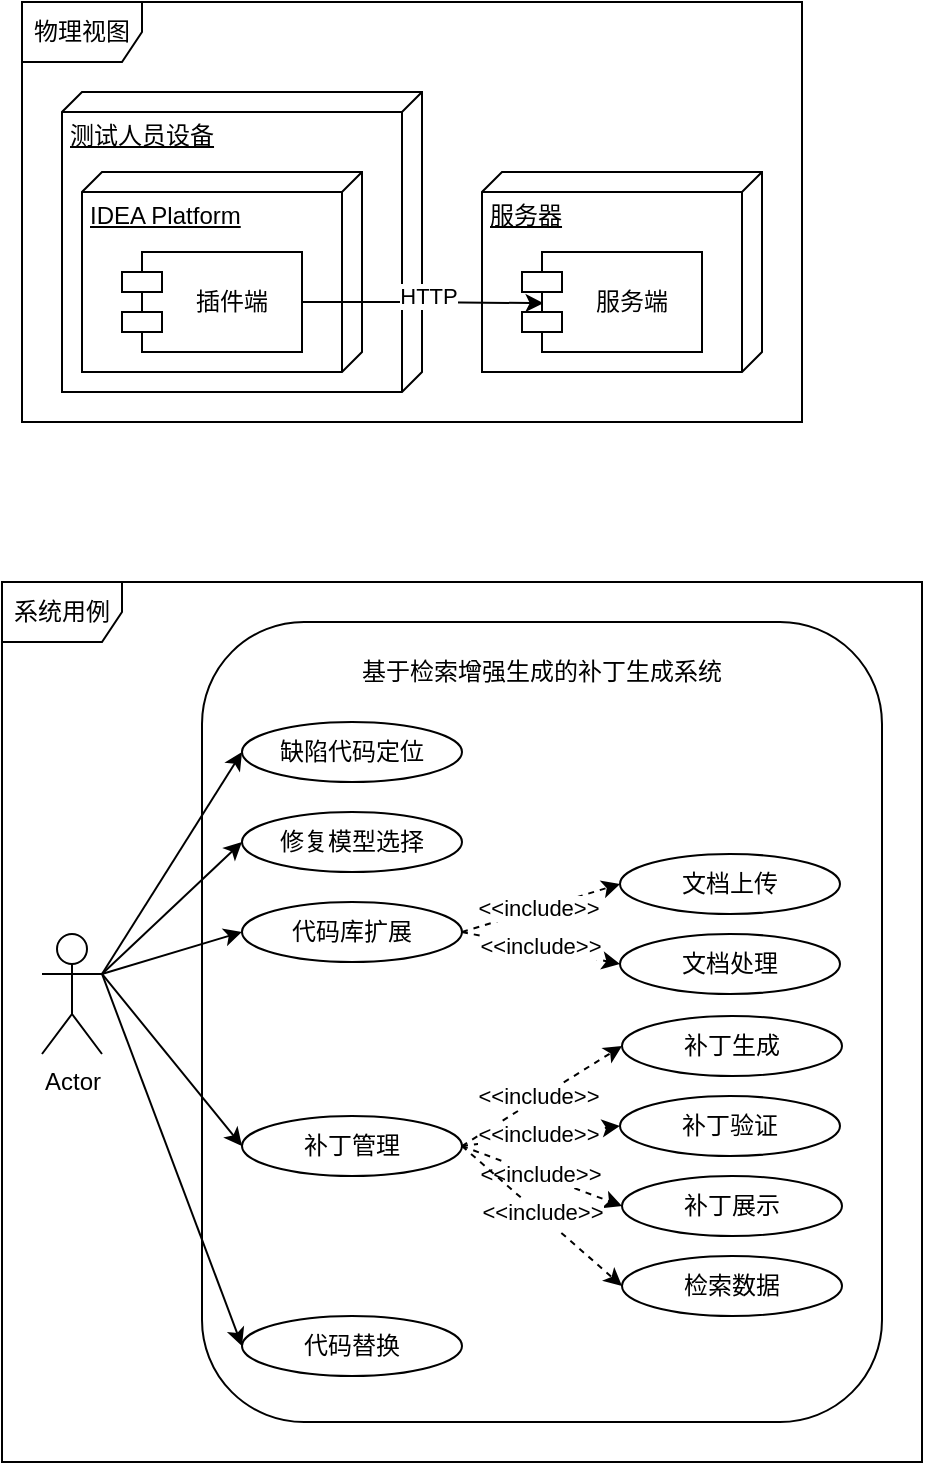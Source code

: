 <mxfile version="26.2.12">
  <diagram name="第 1 页" id="lk4YY7itc-QHqMsu6-zK">
    <mxGraphModel dx="822" dy="511" grid="1" gridSize="10" guides="1" tooltips="1" connect="1" arrows="1" fold="1" page="1" pageScale="1" pageWidth="827" pageHeight="1169" math="0" shadow="0">
      <root>
        <mxCell id="0" />
        <mxCell id="1" parent="0" />
        <mxCell id="BA9d9Z4KovJgcBnni8Xz-9" value="" style="group" parent="1" vertex="1" connectable="0">
          <mxGeometry x="60" y="40" width="390" height="210" as="geometry" />
        </mxCell>
        <mxCell id="BA9d9Z4KovJgcBnni8Xz-2" value="物理视图" style="shape=umlFrame;whiteSpace=wrap;html=1;pointerEvents=0;fillOpacity=100;" parent="BA9d9Z4KovJgcBnni8Xz-9" vertex="1">
          <mxGeometry width="390" height="210" as="geometry" />
        </mxCell>
        <mxCell id="BA9d9Z4KovJgcBnni8Xz-3" value="测试人员设备" style="verticalAlign=top;align=left;spacingTop=8;spacingLeft=2;spacingRight=12;shape=cube;size=10;direction=south;fontStyle=4;html=1;whiteSpace=wrap;fillOpacity=100;" parent="BA9d9Z4KovJgcBnni8Xz-9" vertex="1">
          <mxGeometry x="20" y="45" width="180" height="150" as="geometry" />
        </mxCell>
        <mxCell id="BA9d9Z4KovJgcBnni8Xz-4" value="IDEA Platform" style="verticalAlign=top;align=left;spacingTop=8;spacingLeft=2;spacingRight=12;shape=cube;size=10;direction=south;fontStyle=4;html=1;whiteSpace=wrap;fillOpacity=100;" parent="BA9d9Z4KovJgcBnni8Xz-9" vertex="1">
          <mxGeometry x="30" y="85" width="140" height="100" as="geometry" />
        </mxCell>
        <mxCell id="BA9d9Z4KovJgcBnni8Xz-5" value="服务器" style="verticalAlign=top;align=left;spacingTop=8;spacingLeft=2;spacingRight=12;shape=cube;size=10;direction=south;fontStyle=4;html=1;whiteSpace=wrap;fillOpacity=100;" parent="BA9d9Z4KovJgcBnni8Xz-9" vertex="1">
          <mxGeometry x="230" y="85" width="140" height="100" as="geometry" />
        </mxCell>
        <mxCell id="BA9d9Z4KovJgcBnni8Xz-7" style="edgeStyle=orthogonalEdgeStyle;rounded=0;orthogonalLoop=1;jettySize=auto;html=1;entryX=0.12;entryY=0.512;entryDx=0;entryDy=0;entryPerimeter=0;fillOpacity=100;" parent="BA9d9Z4KovJgcBnni8Xz-9" source="BA9d9Z4KovJgcBnni8Xz-1" target="BA9d9Z4KovJgcBnni8Xz-6" edge="1">
          <mxGeometry relative="1" as="geometry" />
        </mxCell>
        <mxCell id="BA9d9Z4KovJgcBnni8Xz-8" value="HTTP" style="edgeLabel;html=1;align=center;verticalAlign=middle;resizable=0;points=[];fillOpacity=100;" parent="BA9d9Z4KovJgcBnni8Xz-7" vertex="1" connectable="0">
          <mxGeometry x="0.039" y="4" relative="1" as="geometry">
            <mxPoint as="offset" />
          </mxGeometry>
        </mxCell>
        <mxCell id="BA9d9Z4KovJgcBnni8Xz-1" value="插件端" style="shape=module;align=left;spacingLeft=20;align=center;verticalAlign=middle;whiteSpace=wrap;html=1;fillOpacity=100;" parent="BA9d9Z4KovJgcBnni8Xz-9" vertex="1">
          <mxGeometry x="50" y="125" width="90" height="50" as="geometry" />
        </mxCell>
        <mxCell id="BA9d9Z4KovJgcBnni8Xz-6" value="服务端" style="shape=module;align=center;spacingLeft=20;align=center;verticalAlign=middle;whiteSpace=wrap;html=1;fillOpacity=100;" parent="BA9d9Z4KovJgcBnni8Xz-9" vertex="1">
          <mxGeometry x="250" y="125" width="90" height="50" as="geometry" />
        </mxCell>
        <mxCell id="ABpXX3L1bujOYwQylND3-49" value="" style="group" vertex="1" connectable="0" parent="1">
          <mxGeometry x="50" y="330" width="470" height="440" as="geometry" />
        </mxCell>
        <mxCell id="ABpXX3L1bujOYwQylND3-1" value="系统用例" style="shape=umlFrame;whiteSpace=wrap;html=1;pointerEvents=0;" vertex="1" parent="ABpXX3L1bujOYwQylND3-49">
          <mxGeometry width="460" height="440" as="geometry" />
        </mxCell>
        <mxCell id="ABpXX3L1bujOYwQylND3-2" value="Actor" style="shape=umlActor;verticalLabelPosition=bottom;verticalAlign=top;html=1;outlineConnect=0;" vertex="1" parent="ABpXX3L1bujOYwQylND3-49">
          <mxGeometry x="20" y="176" width="30" height="60" as="geometry" />
        </mxCell>
        <mxCell id="ABpXX3L1bujOYwQylND3-3" value="" style="rounded=1;whiteSpace=wrap;html=1;" vertex="1" parent="ABpXX3L1bujOYwQylND3-49">
          <mxGeometry x="100" y="20" width="340" height="400" as="geometry" />
        </mxCell>
        <mxCell id="ABpXX3L1bujOYwQylND3-4" value="基于检索增强生成的补丁生成系统" style="text;html=1;align=center;verticalAlign=middle;whiteSpace=wrap;rounded=0;" vertex="1" parent="ABpXX3L1bujOYwQylND3-49">
          <mxGeometry x="175" y="30" width="190" height="30" as="geometry" />
        </mxCell>
        <mxCell id="ABpXX3L1bujOYwQylND3-5" value="缺陷代码定位" style="ellipse;whiteSpace=wrap;html=1;" vertex="1" parent="ABpXX3L1bujOYwQylND3-49">
          <mxGeometry x="120" y="70" width="110" height="30" as="geometry" />
        </mxCell>
        <mxCell id="ABpXX3L1bujOYwQylND3-6" value="修复模型选择" style="ellipse;whiteSpace=wrap;html=1;" vertex="1" parent="ABpXX3L1bujOYwQylND3-49">
          <mxGeometry x="120" y="115" width="110" height="30" as="geometry" />
        </mxCell>
        <mxCell id="ABpXX3L1bujOYwQylND3-7" value="代码库扩展" style="ellipse;whiteSpace=wrap;html=1;" vertex="1" parent="ABpXX3L1bujOYwQylND3-49">
          <mxGeometry x="120" y="160" width="110" height="30" as="geometry" />
        </mxCell>
        <mxCell id="ABpXX3L1bujOYwQylND3-8" value="补丁管理" style="ellipse;whiteSpace=wrap;html=1;" vertex="1" parent="ABpXX3L1bujOYwQylND3-49">
          <mxGeometry x="120" y="267" width="110" height="30" as="geometry" />
        </mxCell>
        <mxCell id="ABpXX3L1bujOYwQylND3-10" value="补丁生成" style="ellipse;whiteSpace=wrap;html=1;" vertex="1" parent="ABpXX3L1bujOYwQylND3-49">
          <mxGeometry x="310" y="217" width="110" height="30" as="geometry" />
        </mxCell>
        <mxCell id="ABpXX3L1bujOYwQylND3-11" value="补丁验证" style="ellipse;whiteSpace=wrap;html=1;" vertex="1" parent="ABpXX3L1bujOYwQylND3-49">
          <mxGeometry x="309" y="257" width="110" height="30" as="geometry" />
        </mxCell>
        <mxCell id="ABpXX3L1bujOYwQylND3-13" value="代码替换" style="ellipse;whiteSpace=wrap;html=1;" vertex="1" parent="ABpXX3L1bujOYwQylND3-49">
          <mxGeometry x="120" y="367" width="110" height="30" as="geometry" />
        </mxCell>
        <mxCell id="ABpXX3L1bujOYwQylND3-16" value="补丁展示&lt;span style=&quot;color: rgba(0, 0, 0, 0); font-family: monospace; font-size: 0px; text-align: start; text-wrap-mode: nowrap;&quot;&gt;%3CmxGraphModel%3E%3Croot%3E%3CmxCell%20id%3D%220%22%2F%3E%3CmxCell%20id%3D%221%22%20parent%3D%220%22%2F%3E%3CmxCell%20id%3D%222%22%20value%3D%22%E8%A1%A5%E4%B8%81%E9%AA%8C%E8%AF%81%22%20style%3D%22ellipse%3BwhiteSpace%3Dwrap%3Bhtml%3D1%3B%22%20vertex%3D%221%22%20parent%3D%221%22%3E%3CmxGeometry%20x%3D%22304%22%20y%3D%22510%22%20width%3D%22110%22%20height%3D%2240%22%20as%3D%22geometry%22%2F%3E%3C%2FmxCell%3E%3C%2Froot%3E%3C%2FmxGraphModel%3E&lt;/span&gt;" style="ellipse;whiteSpace=wrap;html=1;" vertex="1" parent="ABpXX3L1bujOYwQylND3-49">
          <mxGeometry x="310" y="297" width="110" height="30" as="geometry" />
        </mxCell>
        <mxCell id="ABpXX3L1bujOYwQylND3-17" value="检索数据&lt;span style=&quot;color: rgba(0, 0, 0, 0); font-family: monospace; font-size: 0px; text-align: start; text-wrap-mode: nowrap;&quot;&gt;%3CmxGraphModel%3E%3Croot%3E%3CmxCell%20id%3D%220%22%2F%3E%3CmxCell%20id%3D%221%22%20parent%3D%220%22%2F%3E%3CmxCell%20id%3D%222%22%20value%3D%22%E8%A1%A5%E4%B8%81%E9%AA%8C%E8%AF%81%22%20style%3D%22ellipse%3BwhiteSpace%3Dwrap%3Bhtml%3D1%3B%22%20vertex%3D%221%22%20parent%3D%221%22%3E%3CmxGeometry%20x%3D%22304%22%20y%3D%22510%22%20width%3D%22110%22%20height%3D%2240%22%20as%3D%22geometry%22%2F%3E%3C%2FmxCell%3E%3C%2Froot%3E%3C%2FmxGraphModel%3E&lt;/span&gt;" style="ellipse;whiteSpace=wrap;html=1;" vertex="1" parent="ABpXX3L1bujOYwQylND3-49">
          <mxGeometry x="310" y="337" width="110" height="30" as="geometry" />
        </mxCell>
        <mxCell id="ABpXX3L1bujOYwQylND3-20" value="" style="endArrow=classic;html=1;rounded=0;exitX=1;exitY=0.5;exitDx=0;exitDy=0;entryX=0;entryY=0.5;entryDx=0;entryDy=0;dashed=1;" edge="1" parent="ABpXX3L1bujOYwQylND3-49" source="ABpXX3L1bujOYwQylND3-8" target="ABpXX3L1bujOYwQylND3-10">
          <mxGeometry relative="1" as="geometry">
            <mxPoint x="160" y="160" as="sourcePoint" />
            <mxPoint x="260" y="160" as="targetPoint" />
          </mxGeometry>
        </mxCell>
        <mxCell id="ABpXX3L1bujOYwQylND3-21" value="Label" style="edgeLabel;resizable=0;html=1;;align=center;verticalAlign=middle;" connectable="0" vertex="1" parent="ABpXX3L1bujOYwQylND3-20">
          <mxGeometry relative="1" as="geometry" />
        </mxCell>
        <mxCell id="ABpXX3L1bujOYwQylND3-24" value="&amp;lt;&amp;lt;include&amp;gt;&amp;gt;" style="edgeLabel;html=1;align=center;verticalAlign=middle;resizable=0;points=[];" vertex="1" connectable="0" parent="ABpXX3L1bujOYwQylND3-20">
          <mxGeometry x="-0.035" y="1" relative="1" as="geometry">
            <mxPoint as="offset" />
          </mxGeometry>
        </mxCell>
        <mxCell id="ABpXX3L1bujOYwQylND3-25" value="" style="endArrow=classic;html=1;rounded=0;exitX=1;exitY=0.5;exitDx=0;exitDy=0;entryX=0;entryY=0.5;entryDx=0;entryDy=0;dashed=1;" edge="1" parent="ABpXX3L1bujOYwQylND3-49" source="ABpXX3L1bujOYwQylND3-8" target="ABpXX3L1bujOYwQylND3-11">
          <mxGeometry relative="1" as="geometry">
            <mxPoint x="240" y="235" as="sourcePoint" />
            <mxPoint x="280" y="195" as="targetPoint" />
          </mxGeometry>
        </mxCell>
        <mxCell id="ABpXX3L1bujOYwQylND3-26" value="Label" style="edgeLabel;resizable=0;html=1;;align=center;verticalAlign=middle;" connectable="0" vertex="1" parent="ABpXX3L1bujOYwQylND3-25">
          <mxGeometry relative="1" as="geometry" />
        </mxCell>
        <mxCell id="ABpXX3L1bujOYwQylND3-27" value="&amp;lt;&amp;lt;include&amp;gt;&amp;gt;" style="edgeLabel;html=1;align=center;verticalAlign=middle;resizable=0;points=[];" vertex="1" connectable="0" parent="ABpXX3L1bujOYwQylND3-25">
          <mxGeometry x="-0.035" y="1" relative="1" as="geometry">
            <mxPoint as="offset" />
          </mxGeometry>
        </mxCell>
        <mxCell id="ABpXX3L1bujOYwQylND3-28" value="" style="endArrow=classic;html=1;rounded=0;exitX=1;exitY=0.5;exitDx=0;exitDy=0;entryX=0;entryY=0.5;entryDx=0;entryDy=0;dashed=1;" edge="1" parent="ABpXX3L1bujOYwQylND3-49" source="ABpXX3L1bujOYwQylND3-8" target="ABpXX3L1bujOYwQylND3-16">
          <mxGeometry relative="1" as="geometry">
            <mxPoint x="250" y="245" as="sourcePoint" />
            <mxPoint x="290" y="205" as="targetPoint" />
          </mxGeometry>
        </mxCell>
        <mxCell id="ABpXX3L1bujOYwQylND3-29" value="Label" style="edgeLabel;resizable=0;html=1;;align=center;verticalAlign=middle;" connectable="0" vertex="1" parent="ABpXX3L1bujOYwQylND3-28">
          <mxGeometry relative="1" as="geometry" />
        </mxCell>
        <mxCell id="ABpXX3L1bujOYwQylND3-30" value="&amp;lt;&amp;lt;include&amp;gt;&amp;gt;" style="edgeLabel;html=1;align=center;verticalAlign=middle;resizable=0;points=[];" vertex="1" connectable="0" parent="ABpXX3L1bujOYwQylND3-28">
          <mxGeometry x="-0.035" y="1" relative="1" as="geometry">
            <mxPoint as="offset" />
          </mxGeometry>
        </mxCell>
        <mxCell id="ABpXX3L1bujOYwQylND3-31" value="" style="endArrow=classic;html=1;rounded=0;exitX=1;exitY=0.5;exitDx=0;exitDy=0;entryX=0;entryY=0.5;entryDx=0;entryDy=0;dashed=1;" edge="1" parent="ABpXX3L1bujOYwQylND3-49" source="ABpXX3L1bujOYwQylND3-8" target="ABpXX3L1bujOYwQylND3-17">
          <mxGeometry relative="1" as="geometry">
            <mxPoint x="260" y="255" as="sourcePoint" />
            <mxPoint x="300" y="215" as="targetPoint" />
          </mxGeometry>
        </mxCell>
        <mxCell id="ABpXX3L1bujOYwQylND3-32" value="Label" style="edgeLabel;resizable=0;html=1;;align=center;verticalAlign=middle;" connectable="0" vertex="1" parent="ABpXX3L1bujOYwQylND3-31">
          <mxGeometry relative="1" as="geometry" />
        </mxCell>
        <mxCell id="ABpXX3L1bujOYwQylND3-33" value="&amp;lt;&amp;lt;include&amp;gt;&amp;gt;" style="edgeLabel;html=1;align=center;verticalAlign=middle;resizable=0;points=[];" vertex="1" connectable="0" parent="ABpXX3L1bujOYwQylND3-31">
          <mxGeometry x="-0.035" y="1" relative="1" as="geometry">
            <mxPoint as="offset" />
          </mxGeometry>
        </mxCell>
        <mxCell id="ABpXX3L1bujOYwQylND3-34" value="" style="endArrow=classic;html=1;rounded=0;exitX=1;exitY=0.333;exitDx=0;exitDy=0;exitPerimeter=0;entryX=0;entryY=0.5;entryDx=0;entryDy=0;" edge="1" parent="ABpXX3L1bujOYwQylND3-49" source="ABpXX3L1bujOYwQylND3-2" target="ABpXX3L1bujOYwQylND3-5">
          <mxGeometry width="50" height="50" relative="1" as="geometry">
            <mxPoint x="50" y="200" as="sourcePoint" />
            <mxPoint x="100" y="150" as="targetPoint" />
          </mxGeometry>
        </mxCell>
        <mxCell id="ABpXX3L1bujOYwQylND3-36" value="" style="endArrow=classic;html=1;rounded=0;exitX=1;exitY=0.333;exitDx=0;exitDy=0;exitPerimeter=0;entryX=0;entryY=0.5;entryDx=0;entryDy=0;" edge="1" parent="ABpXX3L1bujOYwQylND3-49" source="ABpXX3L1bujOYwQylND3-2" target="ABpXX3L1bujOYwQylND3-6">
          <mxGeometry width="50" height="50" relative="1" as="geometry">
            <mxPoint x="70" y="205" as="sourcePoint" />
            <mxPoint x="140" y="105" as="targetPoint" />
          </mxGeometry>
        </mxCell>
        <mxCell id="ABpXX3L1bujOYwQylND3-37" value="" style="endArrow=classic;html=1;rounded=0;exitX=1;exitY=0.333;exitDx=0;exitDy=0;exitPerimeter=0;entryX=0;entryY=0.5;entryDx=0;entryDy=0;" edge="1" parent="ABpXX3L1bujOYwQylND3-49" source="ABpXX3L1bujOYwQylND3-2" target="ABpXX3L1bujOYwQylND3-7">
          <mxGeometry width="50" height="50" relative="1" as="geometry">
            <mxPoint x="80" y="215" as="sourcePoint" />
            <mxPoint x="150" y="115" as="targetPoint" />
          </mxGeometry>
        </mxCell>
        <mxCell id="ABpXX3L1bujOYwQylND3-38" value="" style="endArrow=classic;html=1;rounded=0;exitX=1;exitY=0.333;exitDx=0;exitDy=0;exitPerimeter=0;entryX=0;entryY=0.5;entryDx=0;entryDy=0;" edge="1" parent="ABpXX3L1bujOYwQylND3-49" source="ABpXX3L1bujOYwQylND3-2" target="ABpXX3L1bujOYwQylND3-8">
          <mxGeometry width="50" height="50" relative="1" as="geometry">
            <mxPoint x="90" y="225" as="sourcePoint" />
            <mxPoint x="160" y="125" as="targetPoint" />
          </mxGeometry>
        </mxCell>
        <mxCell id="ABpXX3L1bujOYwQylND3-39" value="" style="endArrow=classic;html=1;rounded=0;exitX=1;exitY=0.333;exitDx=0;exitDy=0;exitPerimeter=0;entryX=0;entryY=0.5;entryDx=0;entryDy=0;" edge="1" parent="ABpXX3L1bujOYwQylND3-49" source="ABpXX3L1bujOYwQylND3-2" target="ABpXX3L1bujOYwQylND3-13">
          <mxGeometry width="50" height="50" relative="1" as="geometry">
            <mxPoint x="100" y="235" as="sourcePoint" />
            <mxPoint x="170" y="135" as="targetPoint" />
          </mxGeometry>
        </mxCell>
        <mxCell id="ABpXX3L1bujOYwQylND3-40" value="文档上传" style="ellipse;whiteSpace=wrap;html=1;" vertex="1" parent="ABpXX3L1bujOYwQylND3-49">
          <mxGeometry x="309" y="136" width="110" height="30" as="geometry" />
        </mxCell>
        <mxCell id="ABpXX3L1bujOYwQylND3-41" value="文档处理" style="ellipse;whiteSpace=wrap;html=1;" vertex="1" parent="ABpXX3L1bujOYwQylND3-49">
          <mxGeometry x="309" y="176" width="110" height="30" as="geometry" />
        </mxCell>
        <mxCell id="ABpXX3L1bujOYwQylND3-42" value="" style="endArrow=classic;html=1;rounded=0;exitX=1;exitY=0.5;exitDx=0;exitDy=0;dashed=1;entryX=0;entryY=0.5;entryDx=0;entryDy=0;" edge="1" parent="ABpXX3L1bujOYwQylND3-49" source="ABpXX3L1bujOYwQylND3-7" target="ABpXX3L1bujOYwQylND3-40">
          <mxGeometry relative="1" as="geometry">
            <mxPoint x="230" y="175" as="sourcePoint" />
            <mxPoint x="310" y="115" as="targetPoint" />
          </mxGeometry>
        </mxCell>
        <mxCell id="ABpXX3L1bujOYwQylND3-43" value="Label" style="edgeLabel;resizable=0;html=1;;align=center;verticalAlign=middle;" connectable="0" vertex="1" parent="ABpXX3L1bujOYwQylND3-42">
          <mxGeometry relative="1" as="geometry" />
        </mxCell>
        <mxCell id="ABpXX3L1bujOYwQylND3-44" value="&amp;lt;&amp;lt;include&amp;gt;&amp;gt;" style="edgeLabel;html=1;align=center;verticalAlign=middle;resizable=0;points=[];" vertex="1" connectable="0" parent="ABpXX3L1bujOYwQylND3-42">
          <mxGeometry x="-0.035" y="1" relative="1" as="geometry">
            <mxPoint as="offset" />
          </mxGeometry>
        </mxCell>
        <mxCell id="ABpXX3L1bujOYwQylND3-45" value="" style="endArrow=classic;html=1;rounded=0;exitX=1;exitY=0.5;exitDx=0;exitDy=0;dashed=1;entryX=0;entryY=0.5;entryDx=0;entryDy=0;" edge="1" parent="ABpXX3L1bujOYwQylND3-49" source="ABpXX3L1bujOYwQylND3-7" target="ABpXX3L1bujOYwQylND3-41">
          <mxGeometry relative="1" as="geometry">
            <mxPoint x="240" y="185" as="sourcePoint" />
            <mxPoint x="318" y="125" as="targetPoint" />
          </mxGeometry>
        </mxCell>
        <mxCell id="ABpXX3L1bujOYwQylND3-46" value="Label" style="edgeLabel;resizable=0;html=1;;align=center;verticalAlign=middle;" connectable="0" vertex="1" parent="ABpXX3L1bujOYwQylND3-45">
          <mxGeometry relative="1" as="geometry" />
        </mxCell>
        <mxCell id="ABpXX3L1bujOYwQylND3-47" value="&amp;lt;&amp;lt;include&amp;gt;&amp;gt;" style="edgeLabel;html=1;align=center;verticalAlign=middle;resizable=0;points=[];" vertex="1" connectable="0" parent="ABpXX3L1bujOYwQylND3-45">
          <mxGeometry x="-0.035" y="1" relative="1" as="geometry">
            <mxPoint as="offset" />
          </mxGeometry>
        </mxCell>
      </root>
    </mxGraphModel>
  </diagram>
</mxfile>
